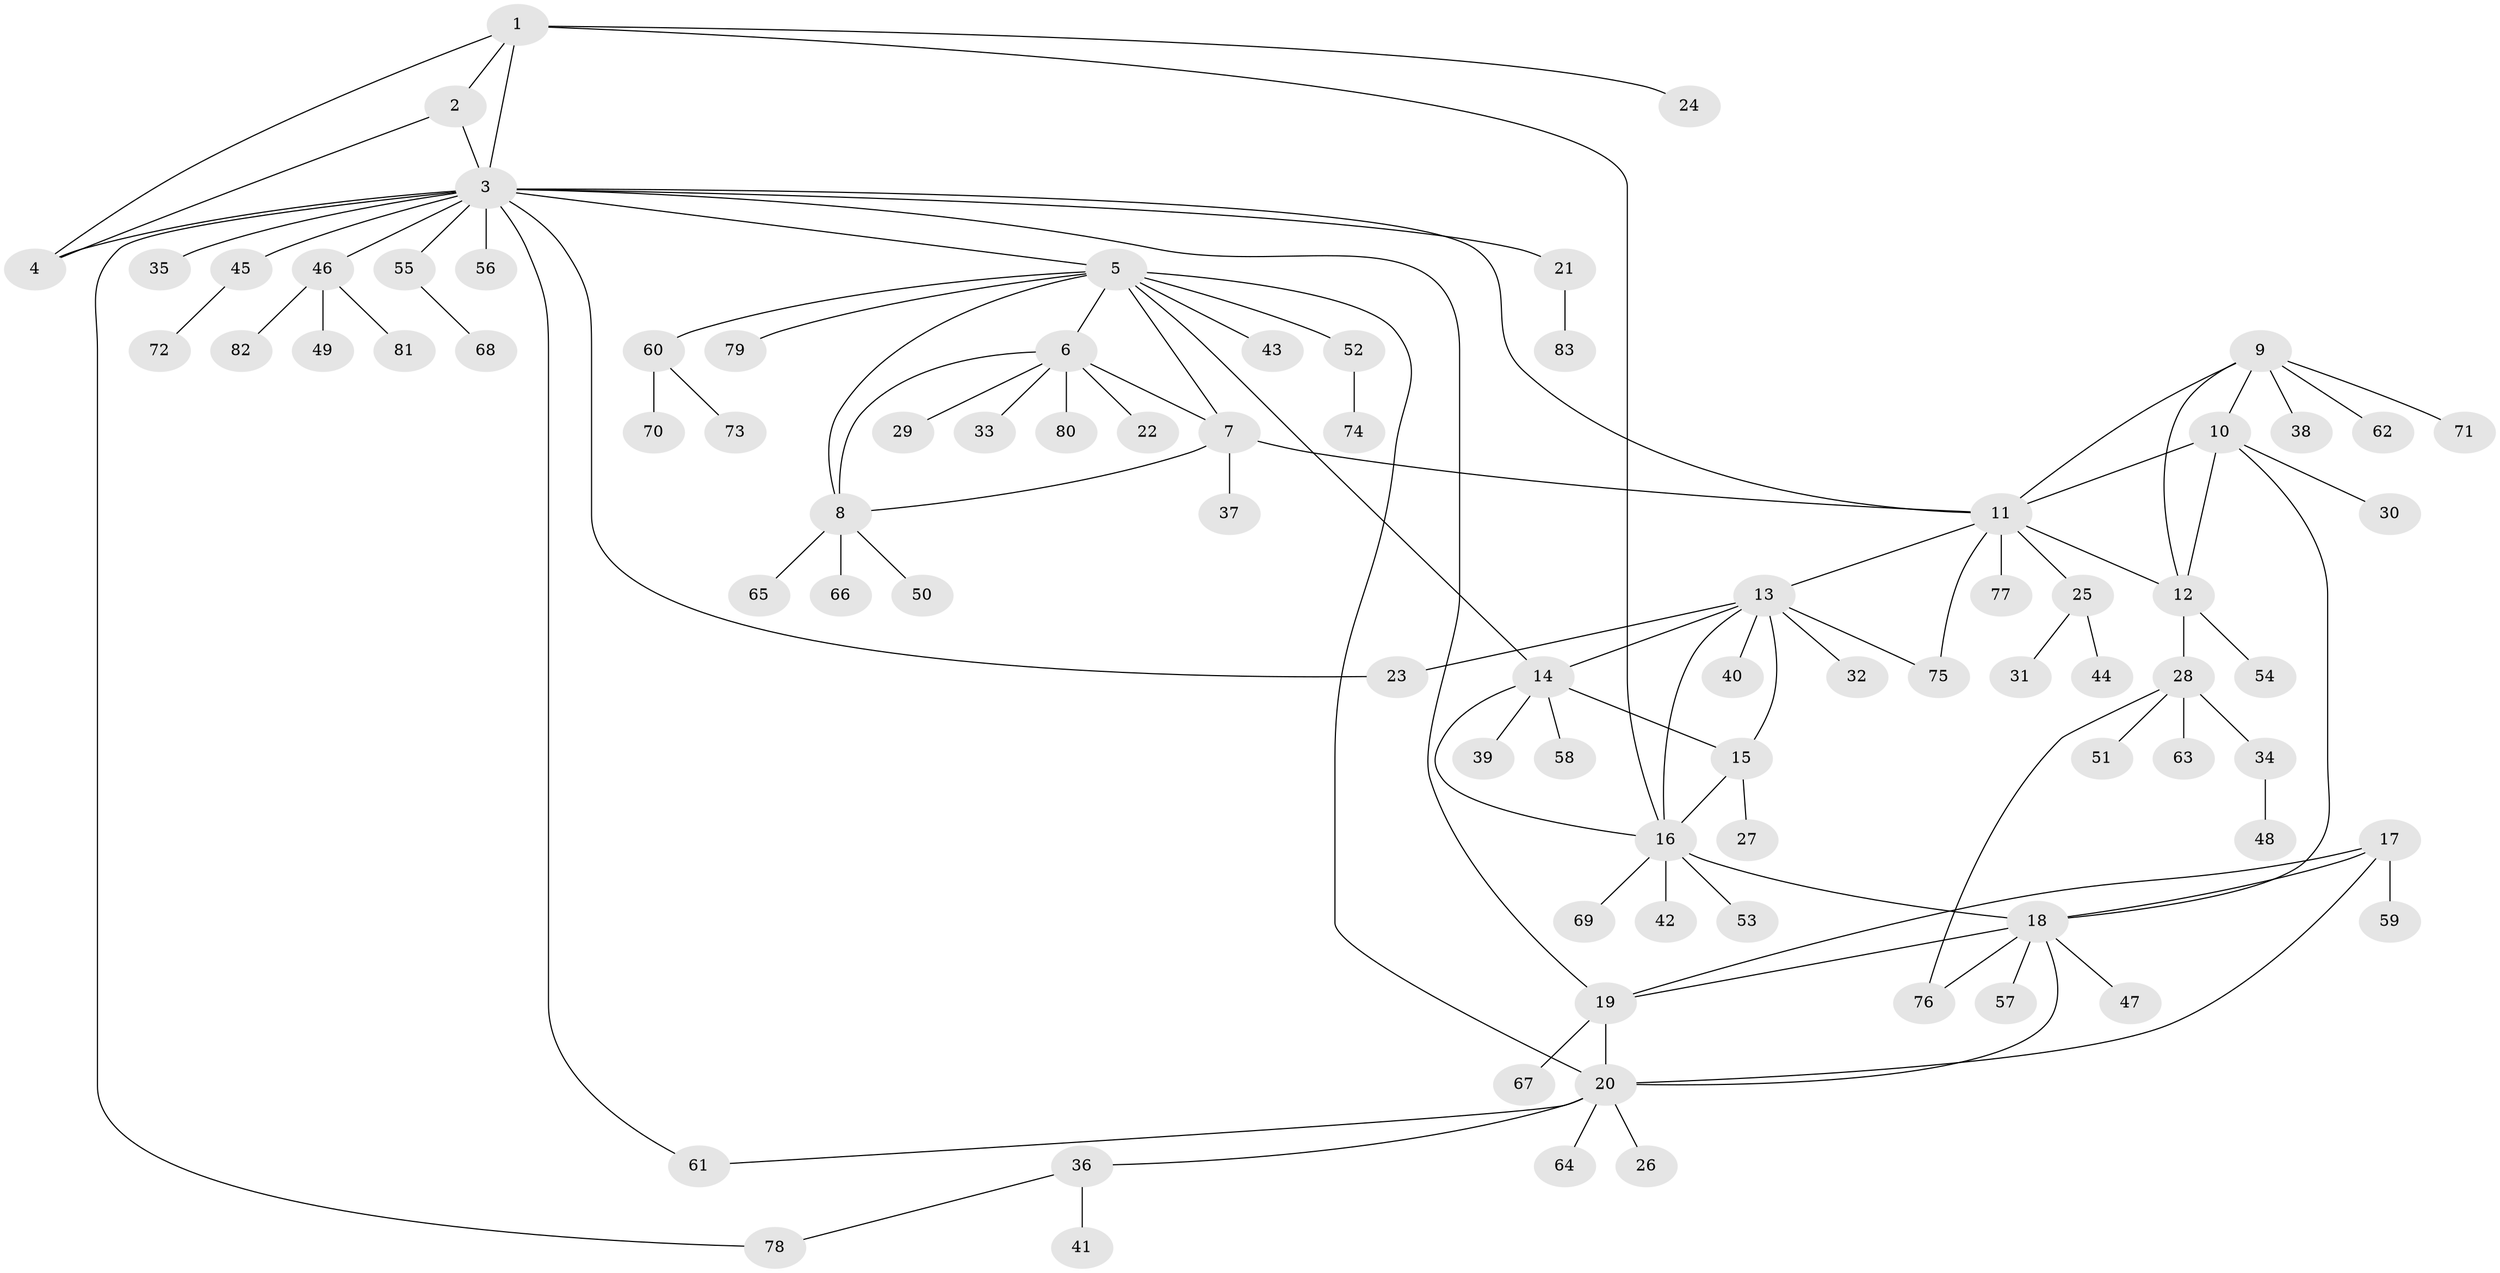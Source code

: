 // Generated by graph-tools (version 1.1) at 2025/50/03/09/25 03:50:39]
// undirected, 83 vertices, 108 edges
graph export_dot {
graph [start="1"]
  node [color=gray90,style=filled];
  1;
  2;
  3;
  4;
  5;
  6;
  7;
  8;
  9;
  10;
  11;
  12;
  13;
  14;
  15;
  16;
  17;
  18;
  19;
  20;
  21;
  22;
  23;
  24;
  25;
  26;
  27;
  28;
  29;
  30;
  31;
  32;
  33;
  34;
  35;
  36;
  37;
  38;
  39;
  40;
  41;
  42;
  43;
  44;
  45;
  46;
  47;
  48;
  49;
  50;
  51;
  52;
  53;
  54;
  55;
  56;
  57;
  58;
  59;
  60;
  61;
  62;
  63;
  64;
  65;
  66;
  67;
  68;
  69;
  70;
  71;
  72;
  73;
  74;
  75;
  76;
  77;
  78;
  79;
  80;
  81;
  82;
  83;
  1 -- 2;
  1 -- 3;
  1 -- 4;
  1 -- 16;
  1 -- 24;
  2 -- 3;
  2 -- 4;
  3 -- 4;
  3 -- 5;
  3 -- 11;
  3 -- 19;
  3 -- 21;
  3 -- 23;
  3 -- 35;
  3 -- 45;
  3 -- 46;
  3 -- 55;
  3 -- 56;
  3 -- 61;
  3 -- 78;
  5 -- 6;
  5 -- 7;
  5 -- 8;
  5 -- 14;
  5 -- 20;
  5 -- 43;
  5 -- 52;
  5 -- 60;
  5 -- 79;
  6 -- 7;
  6 -- 8;
  6 -- 22;
  6 -- 29;
  6 -- 33;
  6 -- 80;
  7 -- 8;
  7 -- 11;
  7 -- 37;
  8 -- 50;
  8 -- 65;
  8 -- 66;
  9 -- 10;
  9 -- 11;
  9 -- 12;
  9 -- 38;
  9 -- 62;
  9 -- 71;
  10 -- 11;
  10 -- 12;
  10 -- 18;
  10 -- 30;
  11 -- 12;
  11 -- 13;
  11 -- 25;
  11 -- 75;
  11 -- 77;
  12 -- 28;
  12 -- 54;
  13 -- 14;
  13 -- 15;
  13 -- 16;
  13 -- 23;
  13 -- 32;
  13 -- 40;
  13 -- 75;
  14 -- 15;
  14 -- 16;
  14 -- 39;
  14 -- 58;
  15 -- 16;
  15 -- 27;
  16 -- 18;
  16 -- 42;
  16 -- 53;
  16 -- 69;
  17 -- 18;
  17 -- 19;
  17 -- 20;
  17 -- 59;
  18 -- 19;
  18 -- 20;
  18 -- 47;
  18 -- 57;
  18 -- 76;
  19 -- 20;
  19 -- 67;
  20 -- 26;
  20 -- 36;
  20 -- 61;
  20 -- 64;
  21 -- 83;
  25 -- 31;
  25 -- 44;
  28 -- 34;
  28 -- 51;
  28 -- 63;
  28 -- 76;
  34 -- 48;
  36 -- 41;
  36 -- 78;
  45 -- 72;
  46 -- 49;
  46 -- 81;
  46 -- 82;
  52 -- 74;
  55 -- 68;
  60 -- 70;
  60 -- 73;
}
